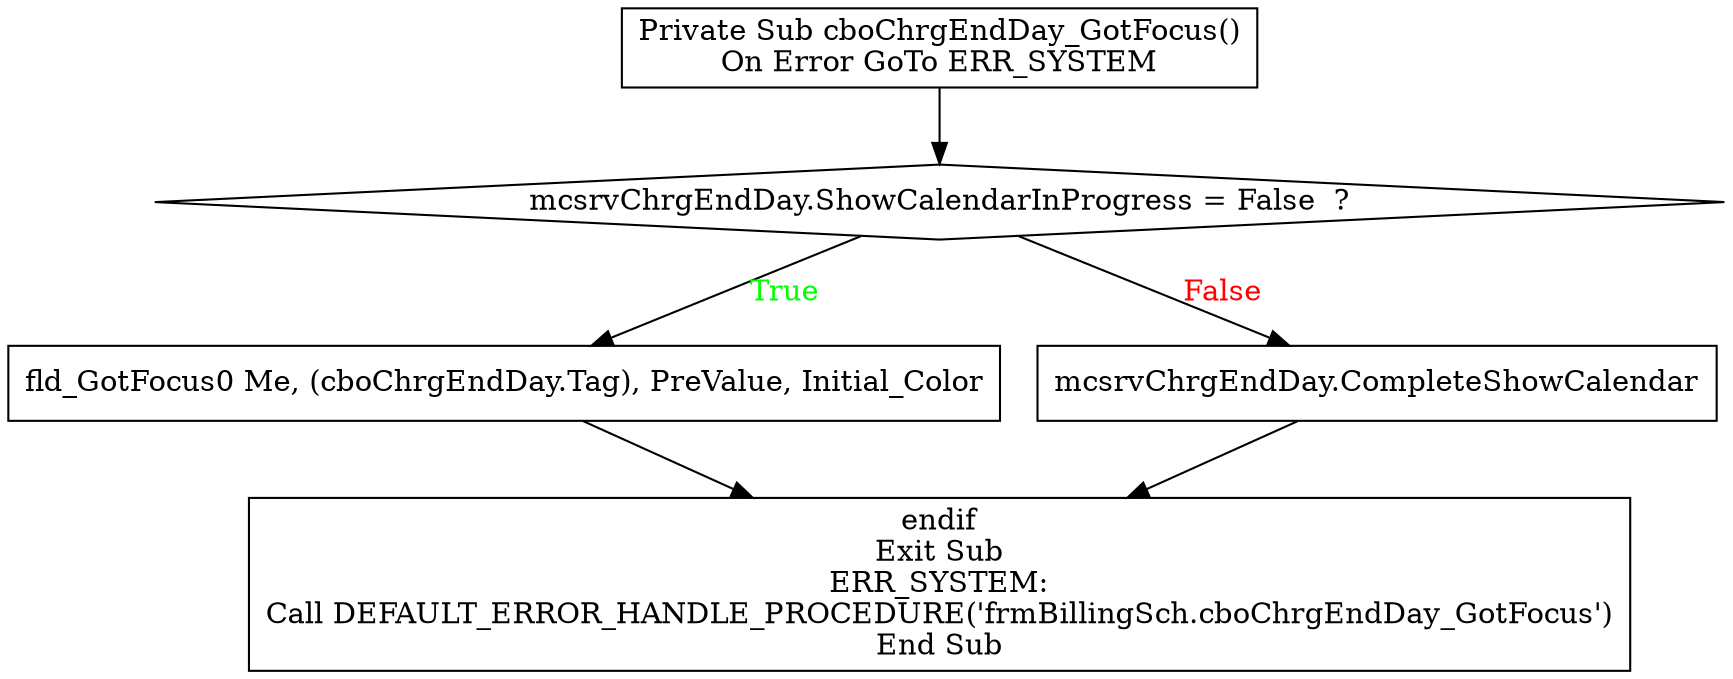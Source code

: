 digraph G{
Node_1 [ label ="Private Sub cboChrgEndDay_GotFocus()\nOn Error GoTo ERR_SYSTEM",shape="box"];
Node_2 [ label ="mcsrvChrgEndDay.ShowCalendarInProgress = False  ?",shape="diamond"];
Node_3 [ label ="fld_GotFocus0 Me, (cboChrgEndDay.Tag), PreValue, Initial_Color",shape="box"];
Node_4 [ label ="mcsrvChrgEndDay.CompleteShowCalendar",shape="box"];
Node_5 [ label ="endif\nExit Sub\nERR_SYSTEM:\nCall DEFAULT_ERROR_HANDLE_PROCEDURE('frmBillingSch.cboChrgEndDay_GotFocus')\nEnd Sub",shape="box"];
Node_2 -> Node_3 [label="True",fontcolor="GREEN"];
Node_1 -> Node_2;
Node_2 -> Node_4 [label="False",fontcolor="RED"];
Node_3 -> Node_5;
Node_4 -> Node_5;
}
